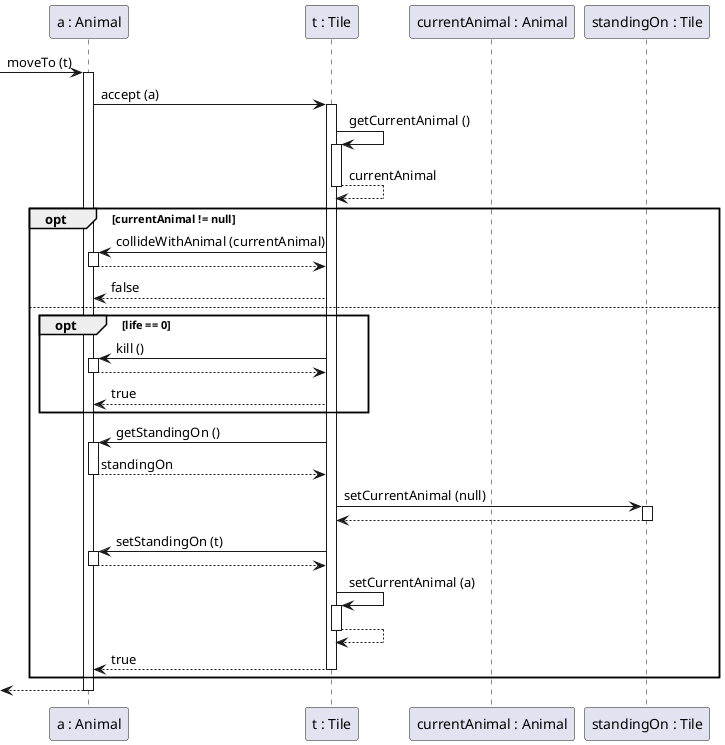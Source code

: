 @startuml

skinparam classAttributeIconSize 0
skinparam guillemet false

participant "a : Animal" as a
participant "t : Tile" as t
participant "currentAnimal : Animal" as currentAnimal
participant "standingOn : Tile" as standingOn

[-> a : moveTo (t)
activate a

a -> t ++ : accept (a)

t -> t ++ : getCurrentAnimal ()
t --> t -- : currentAnimal

opt currentAnimal != null

    t -> a ++ : collideWithAnimal (currentAnimal)
    a --> t --

    t --> a : false

else

    opt life == 0

        t -> a ++ : kill ()
        a --> t --

        t --> a : true

    end

    t -> a ++ : getStandingOn ()
    a --> t -- : standingOn

    t -> standingOn ++ : setCurrentAnimal (null)
    standingOn --> t --

    t -> a ++ : setStandingOn (t)
    a --> t --

    t -> t ++ : setCurrentAnimal (a)
    t --> t --

    t --> a -- : true

end

[<-- a
deactivate a

@enduml
